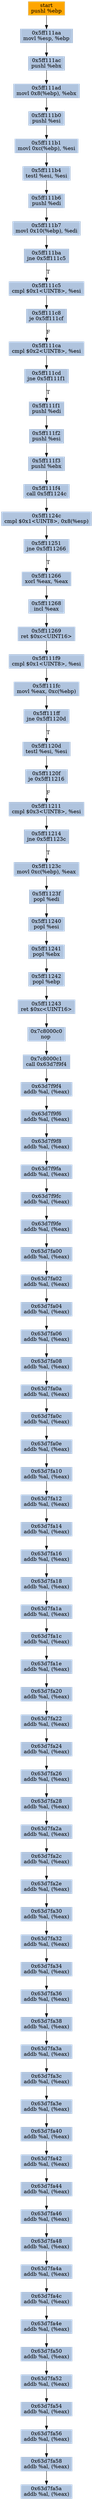 digraph G {
node[shape=rectangle,style=filled,fillcolor=lightsteelblue,color=lightsteelblue]
bgcolor="transparent"
a0x5ff111a9pushl_ebp[label="start\npushl %ebp",color="lightgrey",fillcolor="orange"];
a0x5ff111aamovl_esp_ebp[label="0x5ff111aa\nmovl %esp, %ebp"];
a0x5ff111acpushl_ebx[label="0x5ff111ac\npushl %ebx"];
a0x5ff111admovl_0x8ebp__ebx[label="0x5ff111ad\nmovl 0x8(%ebp), %ebx"];
a0x5ff111b0pushl_esi[label="0x5ff111b0\npushl %esi"];
a0x5ff111b1movl_0xcebp__esi[label="0x5ff111b1\nmovl 0xc(%ebp), %esi"];
a0x5ff111b4testl_esi_esi[label="0x5ff111b4\ntestl %esi, %esi"];
a0x5ff111b6pushl_edi[label="0x5ff111b6\npushl %edi"];
a0x5ff111b7movl_0x10ebp__edi[label="0x5ff111b7\nmovl 0x10(%ebp), %edi"];
a0x5ff111bajne_0x5ff111c5[label="0x5ff111ba\njne 0x5ff111c5"];
a0x5ff111c5cmpl_0x1UINT8_esi[label="0x5ff111c5\ncmpl $0x1<UINT8>, %esi"];
a0x5ff111c8je_0x5ff111cf[label="0x5ff111c8\nje 0x5ff111cf"];
a0x5ff111cacmpl_0x2UINT8_esi[label="0x5ff111ca\ncmpl $0x2<UINT8>, %esi"];
a0x5ff111cdjne_0x5ff111f1[label="0x5ff111cd\njne 0x5ff111f1"];
a0x5ff111f1pushl_edi[label="0x5ff111f1\npushl %edi"];
a0x5ff111f2pushl_esi[label="0x5ff111f2\npushl %esi"];
a0x5ff111f3pushl_ebx[label="0x5ff111f3\npushl %ebx"];
a0x5ff111f4call_0x5ff1124c[label="0x5ff111f4\ncall 0x5ff1124c"];
a0x5ff1124ccmpl_0x1UINT8_0x8esp_[label="0x5ff1124c\ncmpl $0x1<UINT8>, 0x8(%esp)"];
a0x5ff11251jne_0x5ff11266[label="0x5ff11251\njne 0x5ff11266"];
a0x5ff11266xorl_eax_eax[label="0x5ff11266\nxorl %eax, %eax"];
a0x5ff11268incl_eax[label="0x5ff11268\nincl %eax"];
a0x5ff11269ret_0xcUINT16[label="0x5ff11269\nret $0xc<UINT16>"];
a0x5ff111f9cmpl_0x1UINT8_esi[label="0x5ff111f9\ncmpl $0x1<UINT8>, %esi"];
a0x5ff111fcmovl_eax_0xcebp_[label="0x5ff111fc\nmovl %eax, 0xc(%ebp)"];
a0x5ff111ffjne_0x5ff1120d[label="0x5ff111ff\njne 0x5ff1120d"];
a0x5ff1120dtestl_esi_esi[label="0x5ff1120d\ntestl %esi, %esi"];
a0x5ff1120fje_0x5ff11216[label="0x5ff1120f\nje 0x5ff11216"];
a0x5ff11211cmpl_0x3UINT8_esi[label="0x5ff11211\ncmpl $0x3<UINT8>, %esi"];
a0x5ff11214jne_0x5ff1123c[label="0x5ff11214\njne 0x5ff1123c"];
a0x5ff1123cmovl_0xcebp__eax[label="0x5ff1123c\nmovl 0xc(%ebp), %eax"];
a0x5ff1123fpopl_edi[label="0x5ff1123f\npopl %edi"];
a0x5ff11240popl_esi[label="0x5ff11240\npopl %esi"];
a0x5ff11241popl_ebx[label="0x5ff11241\npopl %ebx"];
a0x5ff11242popl_ebp[label="0x5ff11242\npopl %ebp"];
a0x5ff11243ret_0xcUINT16[label="0x5ff11243\nret $0xc<UINT16>"];
a0x7c8000c0nop_[label="0x7c8000c0\nnop "];
a0x7c8000c1call_0x63d7f9f4[label="0x7c8000c1\ncall 0x63d7f9f4"];
a0x63d7f9f4addb_al_eax_[label="0x63d7f9f4\naddb %al, (%eax)"];
a0x63d7f9f6addb_al_eax_[label="0x63d7f9f6\naddb %al, (%eax)"];
a0x63d7f9f8addb_al_eax_[label="0x63d7f9f8\naddb %al, (%eax)"];
a0x63d7f9faaddb_al_eax_[label="0x63d7f9fa\naddb %al, (%eax)"];
a0x63d7f9fcaddb_al_eax_[label="0x63d7f9fc\naddb %al, (%eax)"];
a0x63d7f9feaddb_al_eax_[label="0x63d7f9fe\naddb %al, (%eax)"];
a0x63d7fa00addb_al_eax_[label="0x63d7fa00\naddb %al, (%eax)"];
a0x63d7fa02addb_al_eax_[label="0x63d7fa02\naddb %al, (%eax)"];
a0x63d7fa04addb_al_eax_[label="0x63d7fa04\naddb %al, (%eax)"];
a0x63d7fa06addb_al_eax_[label="0x63d7fa06\naddb %al, (%eax)"];
a0x63d7fa08addb_al_eax_[label="0x63d7fa08\naddb %al, (%eax)"];
a0x63d7fa0aaddb_al_eax_[label="0x63d7fa0a\naddb %al, (%eax)"];
a0x63d7fa0caddb_al_eax_[label="0x63d7fa0c\naddb %al, (%eax)"];
a0x63d7fa0eaddb_al_eax_[label="0x63d7fa0e\naddb %al, (%eax)"];
a0x63d7fa10addb_al_eax_[label="0x63d7fa10\naddb %al, (%eax)"];
a0x63d7fa12addb_al_eax_[label="0x63d7fa12\naddb %al, (%eax)"];
a0x63d7fa14addb_al_eax_[label="0x63d7fa14\naddb %al, (%eax)"];
a0x63d7fa16addb_al_eax_[label="0x63d7fa16\naddb %al, (%eax)"];
a0x63d7fa18addb_al_eax_[label="0x63d7fa18\naddb %al, (%eax)"];
a0x63d7fa1aaddb_al_eax_[label="0x63d7fa1a\naddb %al, (%eax)"];
a0x63d7fa1caddb_al_eax_[label="0x63d7fa1c\naddb %al, (%eax)"];
a0x63d7fa1eaddb_al_eax_[label="0x63d7fa1e\naddb %al, (%eax)"];
a0x63d7fa20addb_al_eax_[label="0x63d7fa20\naddb %al, (%eax)"];
a0x63d7fa22addb_al_eax_[label="0x63d7fa22\naddb %al, (%eax)"];
a0x63d7fa24addb_al_eax_[label="0x63d7fa24\naddb %al, (%eax)"];
a0x63d7fa26addb_al_eax_[label="0x63d7fa26\naddb %al, (%eax)"];
a0x63d7fa28addb_al_eax_[label="0x63d7fa28\naddb %al, (%eax)"];
a0x63d7fa2aaddb_al_eax_[label="0x63d7fa2a\naddb %al, (%eax)"];
a0x63d7fa2caddb_al_eax_[label="0x63d7fa2c\naddb %al, (%eax)"];
a0x63d7fa2eaddb_al_eax_[label="0x63d7fa2e\naddb %al, (%eax)"];
a0x63d7fa30addb_al_eax_[label="0x63d7fa30\naddb %al, (%eax)"];
a0x63d7fa32addb_al_eax_[label="0x63d7fa32\naddb %al, (%eax)"];
a0x63d7fa34addb_al_eax_[label="0x63d7fa34\naddb %al, (%eax)"];
a0x63d7fa36addb_al_eax_[label="0x63d7fa36\naddb %al, (%eax)"];
a0x63d7fa38addb_al_eax_[label="0x63d7fa38\naddb %al, (%eax)"];
a0x63d7fa3aaddb_al_eax_[label="0x63d7fa3a\naddb %al, (%eax)"];
a0x63d7fa3caddb_al_eax_[label="0x63d7fa3c\naddb %al, (%eax)"];
a0x63d7fa3eaddb_al_eax_[label="0x63d7fa3e\naddb %al, (%eax)"];
a0x63d7fa40addb_al_eax_[label="0x63d7fa40\naddb %al, (%eax)"];
a0x63d7fa42addb_al_eax_[label="0x63d7fa42\naddb %al, (%eax)"];
a0x63d7fa44addb_al_eax_[label="0x63d7fa44\naddb %al, (%eax)"];
a0x63d7fa46addb_al_eax_[label="0x63d7fa46\naddb %al, (%eax)"];
a0x63d7fa48addb_al_eax_[label="0x63d7fa48\naddb %al, (%eax)"];
a0x63d7fa4aaddb_al_eax_[label="0x63d7fa4a\naddb %al, (%eax)"];
a0x63d7fa4caddb_al_eax_[label="0x63d7fa4c\naddb %al, (%eax)"];
a0x63d7fa4eaddb_al_eax_[label="0x63d7fa4e\naddb %al, (%eax)"];
a0x63d7fa50addb_al_eax_[label="0x63d7fa50\naddb %al, (%eax)"];
a0x63d7fa52addb_al_eax_[label="0x63d7fa52\naddb %al, (%eax)"];
a0x63d7fa54addb_al_eax_[label="0x63d7fa54\naddb %al, (%eax)"];
a0x63d7fa56addb_al_eax_[label="0x63d7fa56\naddb %al, (%eax)"];
a0x63d7fa58addb_al_eax_[label="0x63d7fa58\naddb %al, (%eax)"];
a0x63d7fa5aaddb_al_eax_[label="0x63d7fa5a\naddb %al, (%eax)"];
a0x5ff111a9pushl_ebp -> a0x5ff111aamovl_esp_ebp [color="#000000"];
a0x5ff111aamovl_esp_ebp -> a0x5ff111acpushl_ebx [color="#000000"];
a0x5ff111acpushl_ebx -> a0x5ff111admovl_0x8ebp__ebx [color="#000000"];
a0x5ff111admovl_0x8ebp__ebx -> a0x5ff111b0pushl_esi [color="#000000"];
a0x5ff111b0pushl_esi -> a0x5ff111b1movl_0xcebp__esi [color="#000000"];
a0x5ff111b1movl_0xcebp__esi -> a0x5ff111b4testl_esi_esi [color="#000000"];
a0x5ff111b4testl_esi_esi -> a0x5ff111b6pushl_edi [color="#000000"];
a0x5ff111b6pushl_edi -> a0x5ff111b7movl_0x10ebp__edi [color="#000000"];
a0x5ff111b7movl_0x10ebp__edi -> a0x5ff111bajne_0x5ff111c5 [color="#000000"];
a0x5ff111bajne_0x5ff111c5 -> a0x5ff111c5cmpl_0x1UINT8_esi [color="#000000",label="T"];
a0x5ff111c5cmpl_0x1UINT8_esi -> a0x5ff111c8je_0x5ff111cf [color="#000000"];
a0x5ff111c8je_0x5ff111cf -> a0x5ff111cacmpl_0x2UINT8_esi [color="#000000",label="F"];
a0x5ff111cacmpl_0x2UINT8_esi -> a0x5ff111cdjne_0x5ff111f1 [color="#000000"];
a0x5ff111cdjne_0x5ff111f1 -> a0x5ff111f1pushl_edi [color="#000000",label="T"];
a0x5ff111f1pushl_edi -> a0x5ff111f2pushl_esi [color="#000000"];
a0x5ff111f2pushl_esi -> a0x5ff111f3pushl_ebx [color="#000000"];
a0x5ff111f3pushl_ebx -> a0x5ff111f4call_0x5ff1124c [color="#000000"];
a0x5ff111f4call_0x5ff1124c -> a0x5ff1124ccmpl_0x1UINT8_0x8esp_ [color="#000000"];
a0x5ff1124ccmpl_0x1UINT8_0x8esp_ -> a0x5ff11251jne_0x5ff11266 [color="#000000"];
a0x5ff11251jne_0x5ff11266 -> a0x5ff11266xorl_eax_eax [color="#000000",label="T"];
a0x5ff11266xorl_eax_eax -> a0x5ff11268incl_eax [color="#000000"];
a0x5ff11268incl_eax -> a0x5ff11269ret_0xcUINT16 [color="#000000"];
a0x5ff11269ret_0xcUINT16 -> a0x5ff111f9cmpl_0x1UINT8_esi [color="#000000"];
a0x5ff111f9cmpl_0x1UINT8_esi -> a0x5ff111fcmovl_eax_0xcebp_ [color="#000000"];
a0x5ff111fcmovl_eax_0xcebp_ -> a0x5ff111ffjne_0x5ff1120d [color="#000000"];
a0x5ff111ffjne_0x5ff1120d -> a0x5ff1120dtestl_esi_esi [color="#000000",label="T"];
a0x5ff1120dtestl_esi_esi -> a0x5ff1120fje_0x5ff11216 [color="#000000"];
a0x5ff1120fje_0x5ff11216 -> a0x5ff11211cmpl_0x3UINT8_esi [color="#000000",label="F"];
a0x5ff11211cmpl_0x3UINT8_esi -> a0x5ff11214jne_0x5ff1123c [color="#000000"];
a0x5ff11214jne_0x5ff1123c -> a0x5ff1123cmovl_0xcebp__eax [color="#000000",label="T"];
a0x5ff1123cmovl_0xcebp__eax -> a0x5ff1123fpopl_edi [color="#000000"];
a0x5ff1123fpopl_edi -> a0x5ff11240popl_esi [color="#000000"];
a0x5ff11240popl_esi -> a0x5ff11241popl_ebx [color="#000000"];
a0x5ff11241popl_ebx -> a0x5ff11242popl_ebp [color="#000000"];
a0x5ff11242popl_ebp -> a0x5ff11243ret_0xcUINT16 [color="#000000"];
a0x5ff11243ret_0xcUINT16 -> a0x7c8000c0nop_ [color="#000000"];
a0x7c8000c0nop_ -> a0x7c8000c1call_0x63d7f9f4 [color="#000000"];
a0x7c8000c1call_0x63d7f9f4 -> a0x63d7f9f4addb_al_eax_ [color="#000000"];
a0x63d7f9f4addb_al_eax_ -> a0x63d7f9f6addb_al_eax_ [color="#000000"];
a0x63d7f9f6addb_al_eax_ -> a0x63d7f9f8addb_al_eax_ [color="#000000"];
a0x63d7f9f8addb_al_eax_ -> a0x63d7f9faaddb_al_eax_ [color="#000000"];
a0x63d7f9faaddb_al_eax_ -> a0x63d7f9fcaddb_al_eax_ [color="#000000"];
a0x63d7f9fcaddb_al_eax_ -> a0x63d7f9feaddb_al_eax_ [color="#000000"];
a0x63d7f9feaddb_al_eax_ -> a0x63d7fa00addb_al_eax_ [color="#000000"];
a0x63d7fa00addb_al_eax_ -> a0x63d7fa02addb_al_eax_ [color="#000000"];
a0x63d7fa02addb_al_eax_ -> a0x63d7fa04addb_al_eax_ [color="#000000"];
a0x63d7fa04addb_al_eax_ -> a0x63d7fa06addb_al_eax_ [color="#000000"];
a0x63d7fa06addb_al_eax_ -> a0x63d7fa08addb_al_eax_ [color="#000000"];
a0x63d7fa08addb_al_eax_ -> a0x63d7fa0aaddb_al_eax_ [color="#000000"];
a0x63d7fa0aaddb_al_eax_ -> a0x63d7fa0caddb_al_eax_ [color="#000000"];
a0x63d7fa0caddb_al_eax_ -> a0x63d7fa0eaddb_al_eax_ [color="#000000"];
a0x63d7fa0eaddb_al_eax_ -> a0x63d7fa10addb_al_eax_ [color="#000000"];
a0x63d7fa10addb_al_eax_ -> a0x63d7fa12addb_al_eax_ [color="#000000"];
a0x63d7fa12addb_al_eax_ -> a0x63d7fa14addb_al_eax_ [color="#000000"];
a0x63d7fa14addb_al_eax_ -> a0x63d7fa16addb_al_eax_ [color="#000000"];
a0x63d7fa16addb_al_eax_ -> a0x63d7fa18addb_al_eax_ [color="#000000"];
a0x63d7fa18addb_al_eax_ -> a0x63d7fa1aaddb_al_eax_ [color="#000000"];
a0x63d7fa1aaddb_al_eax_ -> a0x63d7fa1caddb_al_eax_ [color="#000000"];
a0x63d7fa1caddb_al_eax_ -> a0x63d7fa1eaddb_al_eax_ [color="#000000"];
a0x63d7fa1eaddb_al_eax_ -> a0x63d7fa20addb_al_eax_ [color="#000000"];
a0x63d7fa20addb_al_eax_ -> a0x63d7fa22addb_al_eax_ [color="#000000"];
a0x63d7fa22addb_al_eax_ -> a0x63d7fa24addb_al_eax_ [color="#000000"];
a0x63d7fa24addb_al_eax_ -> a0x63d7fa26addb_al_eax_ [color="#000000"];
a0x63d7fa26addb_al_eax_ -> a0x63d7fa28addb_al_eax_ [color="#000000"];
a0x63d7fa28addb_al_eax_ -> a0x63d7fa2aaddb_al_eax_ [color="#000000"];
a0x63d7fa2aaddb_al_eax_ -> a0x63d7fa2caddb_al_eax_ [color="#000000"];
a0x63d7fa2caddb_al_eax_ -> a0x63d7fa2eaddb_al_eax_ [color="#000000"];
a0x63d7fa2eaddb_al_eax_ -> a0x63d7fa30addb_al_eax_ [color="#000000"];
a0x63d7fa30addb_al_eax_ -> a0x63d7fa32addb_al_eax_ [color="#000000"];
a0x63d7fa32addb_al_eax_ -> a0x63d7fa34addb_al_eax_ [color="#000000"];
a0x63d7fa34addb_al_eax_ -> a0x63d7fa36addb_al_eax_ [color="#000000"];
a0x63d7fa36addb_al_eax_ -> a0x63d7fa38addb_al_eax_ [color="#000000"];
a0x63d7fa38addb_al_eax_ -> a0x63d7fa3aaddb_al_eax_ [color="#000000"];
a0x63d7fa3aaddb_al_eax_ -> a0x63d7fa3caddb_al_eax_ [color="#000000"];
a0x63d7fa3caddb_al_eax_ -> a0x63d7fa3eaddb_al_eax_ [color="#000000"];
a0x63d7fa3eaddb_al_eax_ -> a0x63d7fa40addb_al_eax_ [color="#000000"];
a0x63d7fa40addb_al_eax_ -> a0x63d7fa42addb_al_eax_ [color="#000000"];
a0x63d7fa42addb_al_eax_ -> a0x63d7fa44addb_al_eax_ [color="#000000"];
a0x63d7fa44addb_al_eax_ -> a0x63d7fa46addb_al_eax_ [color="#000000"];
a0x63d7fa46addb_al_eax_ -> a0x63d7fa48addb_al_eax_ [color="#000000"];
a0x63d7fa48addb_al_eax_ -> a0x63d7fa4aaddb_al_eax_ [color="#000000"];
a0x63d7fa4aaddb_al_eax_ -> a0x63d7fa4caddb_al_eax_ [color="#000000"];
a0x63d7fa4caddb_al_eax_ -> a0x63d7fa4eaddb_al_eax_ [color="#000000"];
a0x63d7fa4eaddb_al_eax_ -> a0x63d7fa50addb_al_eax_ [color="#000000"];
a0x63d7fa50addb_al_eax_ -> a0x63d7fa52addb_al_eax_ [color="#000000"];
a0x63d7fa52addb_al_eax_ -> a0x63d7fa54addb_al_eax_ [color="#000000"];
a0x63d7fa54addb_al_eax_ -> a0x63d7fa56addb_al_eax_ [color="#000000"];
a0x63d7fa56addb_al_eax_ -> a0x63d7fa58addb_al_eax_ [color="#000000"];
a0x63d7fa58addb_al_eax_ -> a0x63d7fa5aaddb_al_eax_ [color="#000000"];
}

